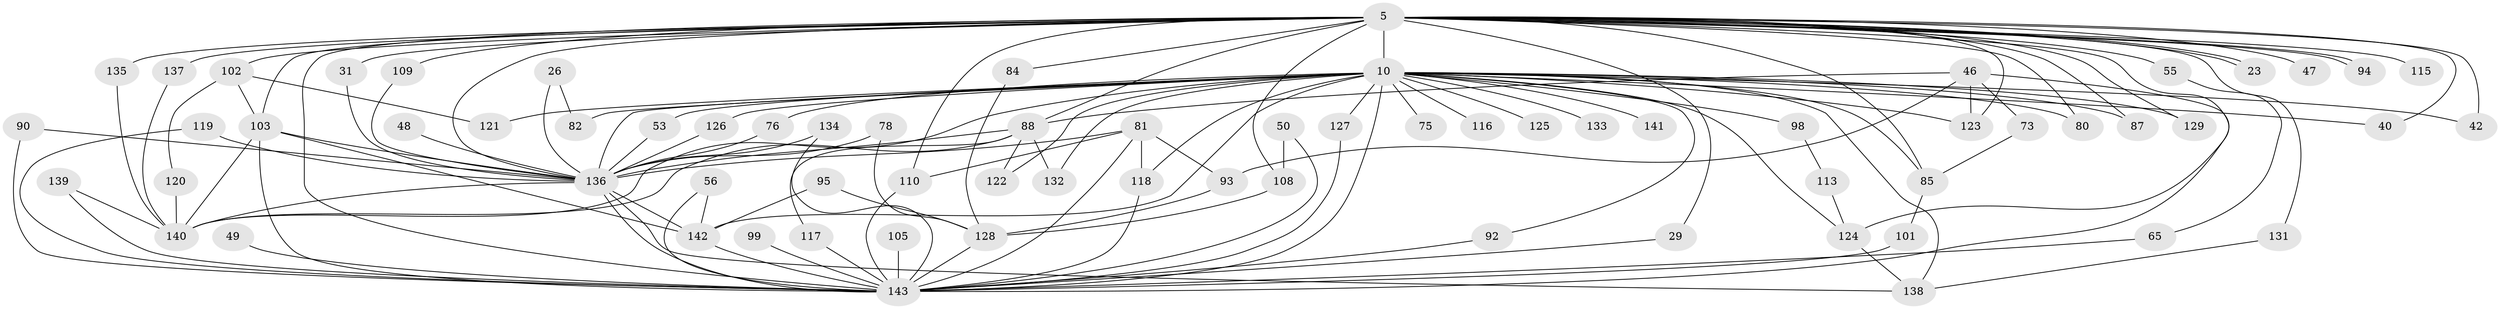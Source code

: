 // original degree distribution, {28: 0.006993006993006993, 29: 0.006993006993006993, 22: 0.006993006993006993, 27: 0.013986013986013986, 36: 0.006993006993006993, 24: 0.006993006993006993, 20: 0.006993006993006993, 17: 0.013986013986013986, 4: 0.0979020979020979, 5: 0.055944055944055944, 6: 0.04195804195804196, 3: 0.16083916083916083, 2: 0.5594405594405595, 7: 0.013986013986013986}
// Generated by graph-tools (version 1.1) at 2025/43/03/09/25 04:43:47]
// undirected, 71 vertices, 135 edges
graph export_dot {
graph [start="1"]
  node [color=gray90,style=filled];
  5 [super="+2"];
  10 [super="+1+6"];
  23;
  26;
  29;
  31;
  40;
  42;
  46 [super="+37"];
  47;
  48;
  49;
  50;
  53;
  55 [super="+20"];
  56;
  65;
  73;
  75;
  76;
  78;
  80;
  81 [super="+27+41"];
  82 [super="+22"];
  84;
  85 [super="+35"];
  87;
  88 [super="+36+24"];
  90;
  92;
  93 [super="+63"];
  94;
  95;
  98;
  99;
  101;
  102 [super="+69+13"];
  103 [super="+62+77+89"];
  105;
  108 [super="+64"];
  109;
  110 [super="+57"];
  113;
  115 [super="+58+66"];
  116;
  117 [super="+28"];
  118 [super="+74+107"];
  119;
  120;
  121;
  122;
  123 [super="+51+72"];
  124 [super="+32+104"];
  125;
  126;
  127 [super="+91"];
  128 [super="+68+86"];
  129;
  131;
  132;
  133 [super="+45"];
  134;
  135 [super="+71"];
  136 [super="+106+111+7"];
  137;
  138 [super="+96"];
  139;
  140 [super="+112+30"];
  141;
  142 [super="+130+70+114+43"];
  143 [super="+19+21+9"];
  5 -- 10 [weight=6];
  5 -- 23;
  5 -- 23;
  5 -- 29;
  5 -- 42;
  5 -- 47 [weight=2];
  5 -- 84;
  5 -- 87;
  5 -- 88 [weight=3];
  5 -- 94;
  5 -- 94;
  5 -- 102 [weight=3];
  5 -- 124 [weight=4];
  5 -- 131;
  5 -- 137;
  5 -- 143 [weight=7];
  5 -- 55 [weight=3];
  5 -- 115 [weight=4];
  5 -- 129;
  5 -- 135 [weight=2];
  5 -- 80;
  5 -- 85 [weight=2];
  5 -- 31;
  5 -- 40;
  5 -- 108 [weight=2];
  5 -- 109;
  5 -- 123;
  5 -- 110;
  5 -- 136 [weight=5];
  5 -- 103;
  10 -- 42;
  10 -- 87;
  10 -- 92;
  10 -- 98 [weight=2];
  10 -- 116 [weight=2];
  10 -- 125 [weight=2];
  10 -- 126;
  10 -- 132;
  10 -- 141 [weight=2];
  10 -- 129;
  10 -- 133 [weight=4];
  10 -- 75 [weight=2];
  10 -- 140 [weight=5];
  10 -- 76;
  10 -- 80;
  10 -- 82 [weight=3];
  10 -- 40;
  10 -- 121;
  10 -- 127 [weight=3];
  10 -- 53;
  10 -- 122;
  10 -- 85;
  10 -- 123;
  10 -- 118 [weight=3];
  10 -- 142 [weight=5];
  10 -- 136 [weight=6];
  10 -- 143 [weight=10];
  10 -- 124;
  10 -- 138 [weight=2];
  26 -- 82;
  26 -- 136;
  29 -- 143;
  31 -- 136;
  46 -- 73;
  46 -- 88;
  46 -- 123 [weight=2];
  46 -- 93;
  46 -- 143 [weight=2];
  48 -- 136 [weight=2];
  49 -- 143 [weight=2];
  50 -- 108;
  50 -- 143 [weight=2];
  53 -- 136;
  55 -- 65;
  56 -- 142;
  56 -- 143;
  65 -- 143;
  73 -- 85;
  76 -- 136;
  78 -- 136;
  78 -- 128;
  81 -- 110;
  81 -- 93;
  81 -- 118;
  81 -- 136 [weight=5];
  81 -- 143;
  84 -- 128;
  85 -- 101;
  88 -- 132;
  88 -- 117 [weight=2];
  88 -- 122;
  88 -- 140;
  88 -- 136;
  90 -- 136;
  90 -- 143;
  92 -- 143;
  93 -- 128;
  95 -- 142;
  95 -- 128;
  98 -- 113;
  99 -- 143 [weight=2];
  101 -- 143;
  102 -- 120;
  102 -- 121;
  102 -- 103;
  103 -- 142;
  103 -- 136 [weight=2];
  103 -- 140;
  103 -- 143;
  105 -- 143 [weight=2];
  108 -- 128;
  109 -- 136;
  110 -- 143;
  113 -- 124;
  117 -- 143 [weight=2];
  118 -- 143;
  119 -- 136;
  119 -- 143;
  120 -- 140;
  124 -- 138 [weight=2];
  126 -- 136;
  127 -- 143 [weight=2];
  128 -- 143 [weight=4];
  131 -- 138;
  134 -- 136;
  134 -- 143;
  135 -- 140;
  136 -- 142 [weight=4];
  136 -- 140;
  136 -- 143 [weight=8];
  136 -- 138;
  137 -- 140;
  139 -- 143;
  139 -- 140;
  142 -- 143;
}
